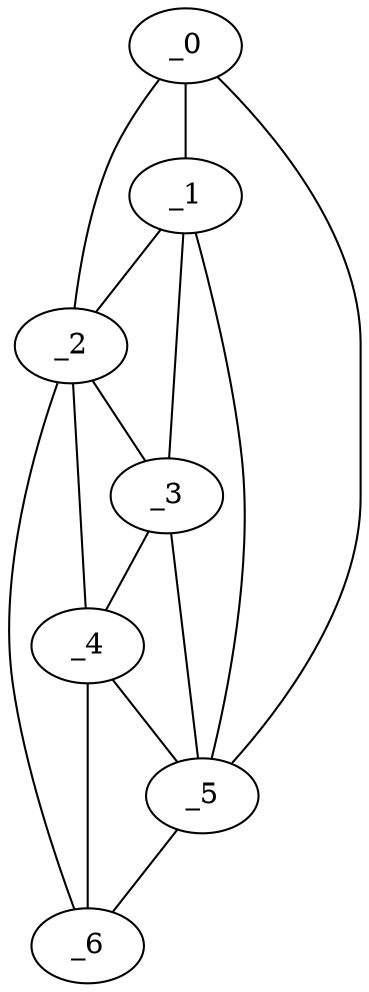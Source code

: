 graph "obj44__290.gxl" {
	_0	 [x=6,
		y=102];
	_1	 [x=75,
		y=38];
	_0 -- _1	 [valence=1];
	_2	 [x=100,
		y=9];
	_0 -- _2	 [valence=1];
	_5	 [x=122,
		y=54];
	_0 -- _5	 [valence=1];
	_1 -- _2	 [valence=2];
	_3	 [x=103,
		y=42];
	_1 -- _3	 [valence=1];
	_1 -- _5	 [valence=2];
	_2 -- _3	 [valence=2];
	_4	 [x=115,
		y=13];
	_2 -- _4	 [valence=1];
	_6	 [x=126,
		y=10];
	_2 -- _6	 [valence=1];
	_3 -- _4	 [valence=2];
	_3 -- _5	 [valence=1];
	_4 -- _5	 [valence=1];
	_4 -- _6	 [valence=2];
	_5 -- _6	 [valence=1];
}
